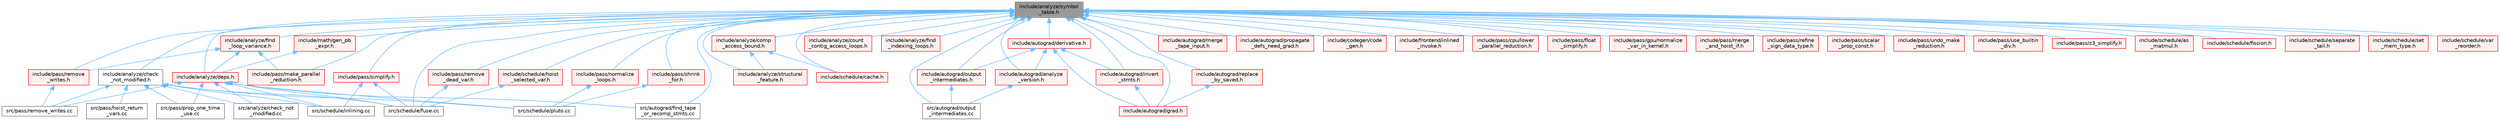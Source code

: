 digraph "include/analyze/symbol_table.h"
{
 // LATEX_PDF_SIZE
  bgcolor="transparent";
  edge [fontname=Helvetica,fontsize=10,labelfontname=Helvetica,labelfontsize=10];
  node [fontname=Helvetica,fontsize=10,shape=box,height=0.2,width=0.4];
  Node1 [label="include/analyze/symbol\l_table.h",height=0.2,width=0.4,color="gray40", fillcolor="grey60", style="filled", fontcolor="black",tooltip=" "];
  Node1 -> Node2 [dir="back",color="steelblue1",style="solid"];
  Node2 [label="include/analyze/check\l_not_modified.h",height=0.2,width=0.4,color="grey40", fillcolor="white", style="filled",URL="$check__not__modified_8h.html",tooltip=" "];
  Node2 -> Node3 [dir="back",color="steelblue1",style="solid"];
  Node3 [label="src/analyze/check_not\l_modified.cc",height=0.2,width=0.4,color="grey40", fillcolor="white", style="filled",URL="$check__not__modified_8cc.html",tooltip=" "];
  Node2 -> Node4 [dir="back",color="steelblue1",style="solid"];
  Node4 [label="src/pass/hoist_return\l_vars.cc",height=0.2,width=0.4,color="grey40", fillcolor="white", style="filled",URL="$hoist__return__vars_8cc.html",tooltip=" "];
  Node2 -> Node5 [dir="back",color="steelblue1",style="solid"];
  Node5 [label="src/pass/prop_one_time\l_use.cc",height=0.2,width=0.4,color="grey40", fillcolor="white", style="filled",URL="$prop__one__time__use_8cc.html",tooltip=" "];
  Node2 -> Node6 [dir="back",color="steelblue1",style="solid"];
  Node6 [label="src/pass/remove_writes.cc",height=0.2,width=0.4,color="grey40", fillcolor="white", style="filled",URL="$remove__writes_8cc.html",tooltip=" "];
  Node2 -> Node7 [dir="back",color="steelblue1",style="solid"];
  Node7 [label="src/schedule/fuse.cc",height=0.2,width=0.4,color="grey40", fillcolor="white", style="filled",URL="$fuse_8cc.html",tooltip=" "];
  Node2 -> Node8 [dir="back",color="steelblue1",style="solid"];
  Node8 [label="src/schedule/inlining.cc",height=0.2,width=0.4,color="grey40", fillcolor="white", style="filled",URL="$inlining_8cc.html",tooltip=" "];
  Node2 -> Node9 [dir="back",color="steelblue1",style="solid"];
  Node9 [label="src/schedule/pluto.cc",height=0.2,width=0.4,color="grey40", fillcolor="white", style="filled",URL="$pluto_8cc.html",tooltip=" "];
  Node1 -> Node10 [dir="back",color="steelblue1",style="solid"];
  Node10 [label="include/analyze/comp\l_access_bound.h",height=0.2,width=0.4,color="red", fillcolor="#FFF0F0", style="filled",URL="$comp__access__bound_8h.html",tooltip=" "];
  Node10 -> Node11 [dir="back",color="steelblue1",style="solid"];
  Node11 [label="include/analyze/structural\l_feature.h",height=0.2,width=0.4,color="red", fillcolor="#FFF0F0", style="filled",URL="$structural__feature_8h.html",tooltip=" "];
  Node10 -> Node18 [dir="back",color="steelblue1",style="solid"];
  Node18 [label="include/schedule/cache.h",height=0.2,width=0.4,color="red", fillcolor="#FFF0F0", style="filled",URL="$cache_8h.html",tooltip=" "];
  Node1 -> Node20 [dir="back",color="steelblue1",style="solid"];
  Node20 [label="include/analyze/count\l_contig_access_loops.h",height=0.2,width=0.4,color="red", fillcolor="#FFF0F0", style="filled",URL="$count__contig__access__loops_8h.html",tooltip=" "];
  Node1 -> Node23 [dir="back",color="steelblue1",style="solid"];
  Node23 [label="include/analyze/deps.h",height=0.2,width=0.4,color="red", fillcolor="#FFF0F0", style="filled",URL="$deps_8h.html",tooltip=" "];
  Node23 -> Node3 [dir="back",color="steelblue1",style="solid"];
  Node23 -> Node28 [dir="back",color="steelblue1",style="solid"];
  Node28 [label="src/autograd/find_tape\l_or_recomp_stmts.cc",height=0.2,width=0.4,color="grey40", fillcolor="white", style="filled",URL="$find__tape__or__recomp__stmts_8cc.html",tooltip=" "];
  Node23 -> Node5 [dir="back",color="steelblue1",style="solid"];
  Node23 -> Node6 [dir="back",color="steelblue1",style="solid"];
  Node23 -> Node7 [dir="back",color="steelblue1",style="solid"];
  Node23 -> Node8 [dir="back",color="steelblue1",style="solid"];
  Node23 -> Node9 [dir="back",color="steelblue1",style="solid"];
  Node1 -> Node46 [dir="back",color="steelblue1",style="solid"];
  Node46 [label="include/analyze/find\l_indexing_loops.h",height=0.2,width=0.4,color="red", fillcolor="#FFF0F0", style="filled",URL="$find__indexing__loops_8h.html",tooltip=" "];
  Node1 -> Node49 [dir="back",color="steelblue1",style="solid"];
  Node49 [label="include/analyze/find\l_loop_variance.h",height=0.2,width=0.4,color="red", fillcolor="#FFF0F0", style="filled",URL="$find__loop__variance_8h.html",tooltip=" "];
  Node49 -> Node23 [dir="back",color="steelblue1",style="solid"];
  Node49 -> Node50 [dir="back",color="steelblue1",style="solid"];
  Node50 [label="include/pass/make_parallel\l_reduction.h",height=0.2,width=0.4,color="red", fillcolor="#FFF0F0", style="filled",URL="$make__parallel__reduction_8h.html",tooltip=" "];
  Node49 -> Node51 [dir="back",color="steelblue1",style="solid"];
  Node51 [label="include/pass/remove\l_writes.h",height=0.2,width=0.4,color="red", fillcolor="#FFF0F0", style="filled",URL="$remove__writes_8h.html",tooltip=" "];
  Node51 -> Node6 [dir="back",color="steelblue1",style="solid"];
  Node1 -> Node11 [dir="back",color="steelblue1",style="solid"];
  Node1 -> Node57 [dir="back",color="steelblue1",style="solid"];
  Node57 [label="include/autograd/analyze\l_version.h",height=0.2,width=0.4,color="red", fillcolor="#FFF0F0", style="filled",URL="$analyze__version_8h.html",tooltip=" "];
  Node57 -> Node58 [dir="back",color="steelblue1",style="solid"];
  Node58 [label="src/autograd/output\l_intermediates.cc",height=0.2,width=0.4,color="grey40", fillcolor="white", style="filled",URL="$output__intermediates_8cc.html",tooltip=" "];
  Node1 -> Node59 [dir="back",color="steelblue1",style="solid"];
  Node59 [label="include/autograd/derivative.h",height=0.2,width=0.4,color="red", fillcolor="#FFF0F0", style="filled",URL="$derivative_8h.html",tooltip=" "];
  Node59 -> Node57 [dir="back",color="steelblue1",style="solid"];
  Node59 -> Node61 [dir="back",color="steelblue1",style="solid"];
  Node61 [label="include/autograd/grad.h",height=0.2,width=0.4,color="red", fillcolor="#FFF0F0", style="filled",URL="$grad_8h.html",tooltip=" "];
  Node59 -> Node62 [dir="back",color="steelblue1",style="solid"];
  Node62 [label="include/autograd/invert\l_stmts.h",height=0.2,width=0.4,color="red", fillcolor="#FFF0F0", style="filled",URL="$invert__stmts_8h.html",tooltip=" "];
  Node62 -> Node61 [dir="back",color="steelblue1",style="solid"];
  Node59 -> Node63 [dir="back",color="steelblue1",style="solid"];
  Node63 [label="include/autograd/output\l_intermediates.h",height=0.2,width=0.4,color="red", fillcolor="#FFF0F0", style="filled",URL="$output__intermediates_8h.html",tooltip=" "];
  Node63 -> Node58 [dir="back",color="steelblue1",style="solid"];
  Node1 -> Node61 [dir="back",color="steelblue1",style="solid"];
  Node1 -> Node62 [dir="back",color="steelblue1",style="solid"];
  Node1 -> Node65 [dir="back",color="steelblue1",style="solid"];
  Node65 [label="include/autograd/merge\l_tape_input.h",height=0.2,width=0.4,color="red", fillcolor="#FFF0F0", style="filled",URL="$merge__tape__input_8h.html",tooltip=" "];
  Node1 -> Node63 [dir="back",color="steelblue1",style="solid"];
  Node1 -> Node67 [dir="back",color="steelblue1",style="solid"];
  Node67 [label="include/autograd/propagate\l_defs_need_grad.h",height=0.2,width=0.4,color="red", fillcolor="#FFF0F0", style="filled",URL="$propagate__defs__need__grad_8h.html",tooltip=" "];
  Node1 -> Node69 [dir="back",color="steelblue1",style="solid"];
  Node69 [label="include/autograd/replace\l_by_saved.h",height=0.2,width=0.4,color="red", fillcolor="#FFF0F0", style="filled",URL="$replace__by__saved_8h.html",tooltip=" "];
  Node69 -> Node61 [dir="back",color="steelblue1",style="solid"];
  Node1 -> Node71 [dir="back",color="steelblue1",style="solid"];
  Node71 [label="include/codegen/code\l_gen.h",height=0.2,width=0.4,color="red", fillcolor="#FFF0F0", style="filled",URL="$include_2codegen_2code__gen_8h.html",tooltip=" "];
  Node1 -> Node84 [dir="back",color="steelblue1",style="solid"];
  Node84 [label="include/frontend/inlined\l_invoke.h",height=0.2,width=0.4,color="red", fillcolor="#FFF0F0", style="filled",URL="$inlined__invoke_8h.html",tooltip=" "];
  Node1 -> Node86 [dir="back",color="steelblue1",style="solid"];
  Node86 [label="include/math/gen_pb\l_expr.h",height=0.2,width=0.4,color="red", fillcolor="#FFF0F0", style="filled",URL="$gen__pb__expr_8h.html",tooltip=" "];
  Node86 -> Node23 [dir="back",color="steelblue1",style="solid"];
  Node1 -> Node90 [dir="back",color="steelblue1",style="solid"];
  Node90 [label="include/pass/cpu/lower\l_parallel_reduction.h",height=0.2,width=0.4,color="red", fillcolor="#FFF0F0", style="filled",URL="$cpu_2lower__parallel__reduction_8h.html",tooltip=" "];
  Node1 -> Node92 [dir="back",color="steelblue1",style="solid"];
  Node92 [label="include/pass/float\l_simplify.h",height=0.2,width=0.4,color="red", fillcolor="#FFF0F0", style="filled",URL="$float__simplify_8h.html",tooltip=" "];
  Node1 -> Node94 [dir="back",color="steelblue1",style="solid"];
  Node94 [label="include/pass/gpu/normalize\l_var_in_kernel.h",height=0.2,width=0.4,color="red", fillcolor="#FFF0F0", style="filled",URL="$normalize__var__in__kernel_8h.html",tooltip=" "];
  Node1 -> Node50 [dir="back",color="steelblue1",style="solid"];
  Node1 -> Node96 [dir="back",color="steelblue1",style="solid"];
  Node96 [label="include/pass/merge\l_and_hoist_if.h",height=0.2,width=0.4,color="red", fillcolor="#FFF0F0", style="filled",URL="$merge__and__hoist__if_8h.html",tooltip=" "];
  Node1 -> Node98 [dir="back",color="steelblue1",style="solid"];
  Node98 [label="include/pass/normalize\l_loops.h",height=0.2,width=0.4,color="red", fillcolor="#FFF0F0", style="filled",URL="$normalize__loops_8h.html",tooltip=" "];
  Node98 -> Node9 [dir="back",color="steelblue1",style="solid"];
  Node1 -> Node100 [dir="back",color="steelblue1",style="solid"];
  Node100 [label="include/pass/refine\l_sign_data_type.h",height=0.2,width=0.4,color="red", fillcolor="#FFF0F0", style="filled",URL="$refine__sign__data__type_8h.html",tooltip=" "];
  Node1 -> Node102 [dir="back",color="steelblue1",style="solid"];
  Node102 [label="include/pass/remove\l_dead_var.h",height=0.2,width=0.4,color="red", fillcolor="#FFF0F0", style="filled",URL="$remove__dead__var_8h.html",tooltip=" "];
  Node102 -> Node7 [dir="back",color="steelblue1",style="solid"];
  Node1 -> Node51 [dir="back",color="steelblue1",style="solid"];
  Node1 -> Node104 [dir="back",color="steelblue1",style="solid"];
  Node104 [label="include/pass/scalar\l_prop_const.h",height=0.2,width=0.4,color="red", fillcolor="#FFF0F0", style="filled",URL="$scalar__prop__const_8h.html",tooltip=" "];
  Node1 -> Node106 [dir="back",color="steelblue1",style="solid"];
  Node106 [label="include/pass/shrink\l_for.h",height=0.2,width=0.4,color="red", fillcolor="#FFF0F0", style="filled",URL="$shrink__for_8h.html",tooltip=" "];
  Node106 -> Node9 [dir="back",color="steelblue1",style="solid"];
  Node1 -> Node107 [dir="back",color="steelblue1",style="solid"];
  Node107 [label="include/pass/simplify.h",height=0.2,width=0.4,color="red", fillcolor="#FFF0F0", style="filled",URL="$simplify_8h.html",tooltip=" "];
  Node107 -> Node7 [dir="back",color="steelblue1",style="solid"];
  Node107 -> Node8 [dir="back",color="steelblue1",style="solid"];
  Node1 -> Node112 [dir="back",color="steelblue1",style="solid"];
  Node112 [label="include/pass/undo_make\l_reduction.h",height=0.2,width=0.4,color="red", fillcolor="#FFF0F0", style="filled",URL="$undo__make__reduction_8h.html",tooltip=" "];
  Node1 -> Node114 [dir="back",color="steelblue1",style="solid"];
  Node114 [label="include/pass/use_builtin\l_div.h",height=0.2,width=0.4,color="red", fillcolor="#FFF0F0", style="filled",URL="$use__builtin__div_8h.html",tooltip=" "];
  Node1 -> Node116 [dir="back",color="steelblue1",style="solid"];
  Node116 [label="include/pass/z3_simplify.h",height=0.2,width=0.4,color="red", fillcolor="#FFF0F0", style="filled",URL="$z3__simplify_8h.html",tooltip=" "];
  Node1 -> Node119 [dir="back",color="steelblue1",style="solid"];
  Node119 [label="include/schedule/as\l_matmul.h",height=0.2,width=0.4,color="red", fillcolor="#FFF0F0", style="filled",URL="$as__matmul_8h.html",tooltip=" "];
  Node1 -> Node18 [dir="back",color="steelblue1",style="solid"];
  Node1 -> Node121 [dir="back",color="steelblue1",style="solid"];
  Node121 [label="include/schedule/fission.h",height=0.2,width=0.4,color="red", fillcolor="#FFF0F0", style="filled",URL="$fission_8h.html",tooltip=" "];
  Node1 -> Node132 [dir="back",color="steelblue1",style="solid"];
  Node132 [label="include/schedule/hoist\l_selected_var.h",height=0.2,width=0.4,color="red", fillcolor="#FFF0F0", style="filled",URL="$hoist__selected__var_8h.html",tooltip=" "];
  Node132 -> Node7 [dir="back",color="steelblue1",style="solid"];
  Node1 -> Node134 [dir="back",color="steelblue1",style="solid"];
  Node134 [label="include/schedule/separate\l_tail.h",height=0.2,width=0.4,color="red", fillcolor="#FFF0F0", style="filled",URL="$separate__tail_8h.html",tooltip=" "];
  Node1 -> Node135 [dir="back",color="steelblue1",style="solid"];
  Node135 [label="include/schedule/set\l_mem_type.h",height=0.2,width=0.4,color="red", fillcolor="#FFF0F0", style="filled",URL="$set__mem__type_8h.html",tooltip=" "];
  Node1 -> Node136 [dir="back",color="steelblue1",style="solid"];
  Node136 [label="include/schedule/var\l_reorder.h",height=0.2,width=0.4,color="red", fillcolor="#FFF0F0", style="filled",URL="$var__reorder_8h.html",tooltip=" "];
  Node1 -> Node28 [dir="back",color="steelblue1",style="solid"];
  Node1 -> Node58 [dir="back",color="steelblue1",style="solid"];
  Node1 -> Node7 [dir="back",color="steelblue1",style="solid"];
}
